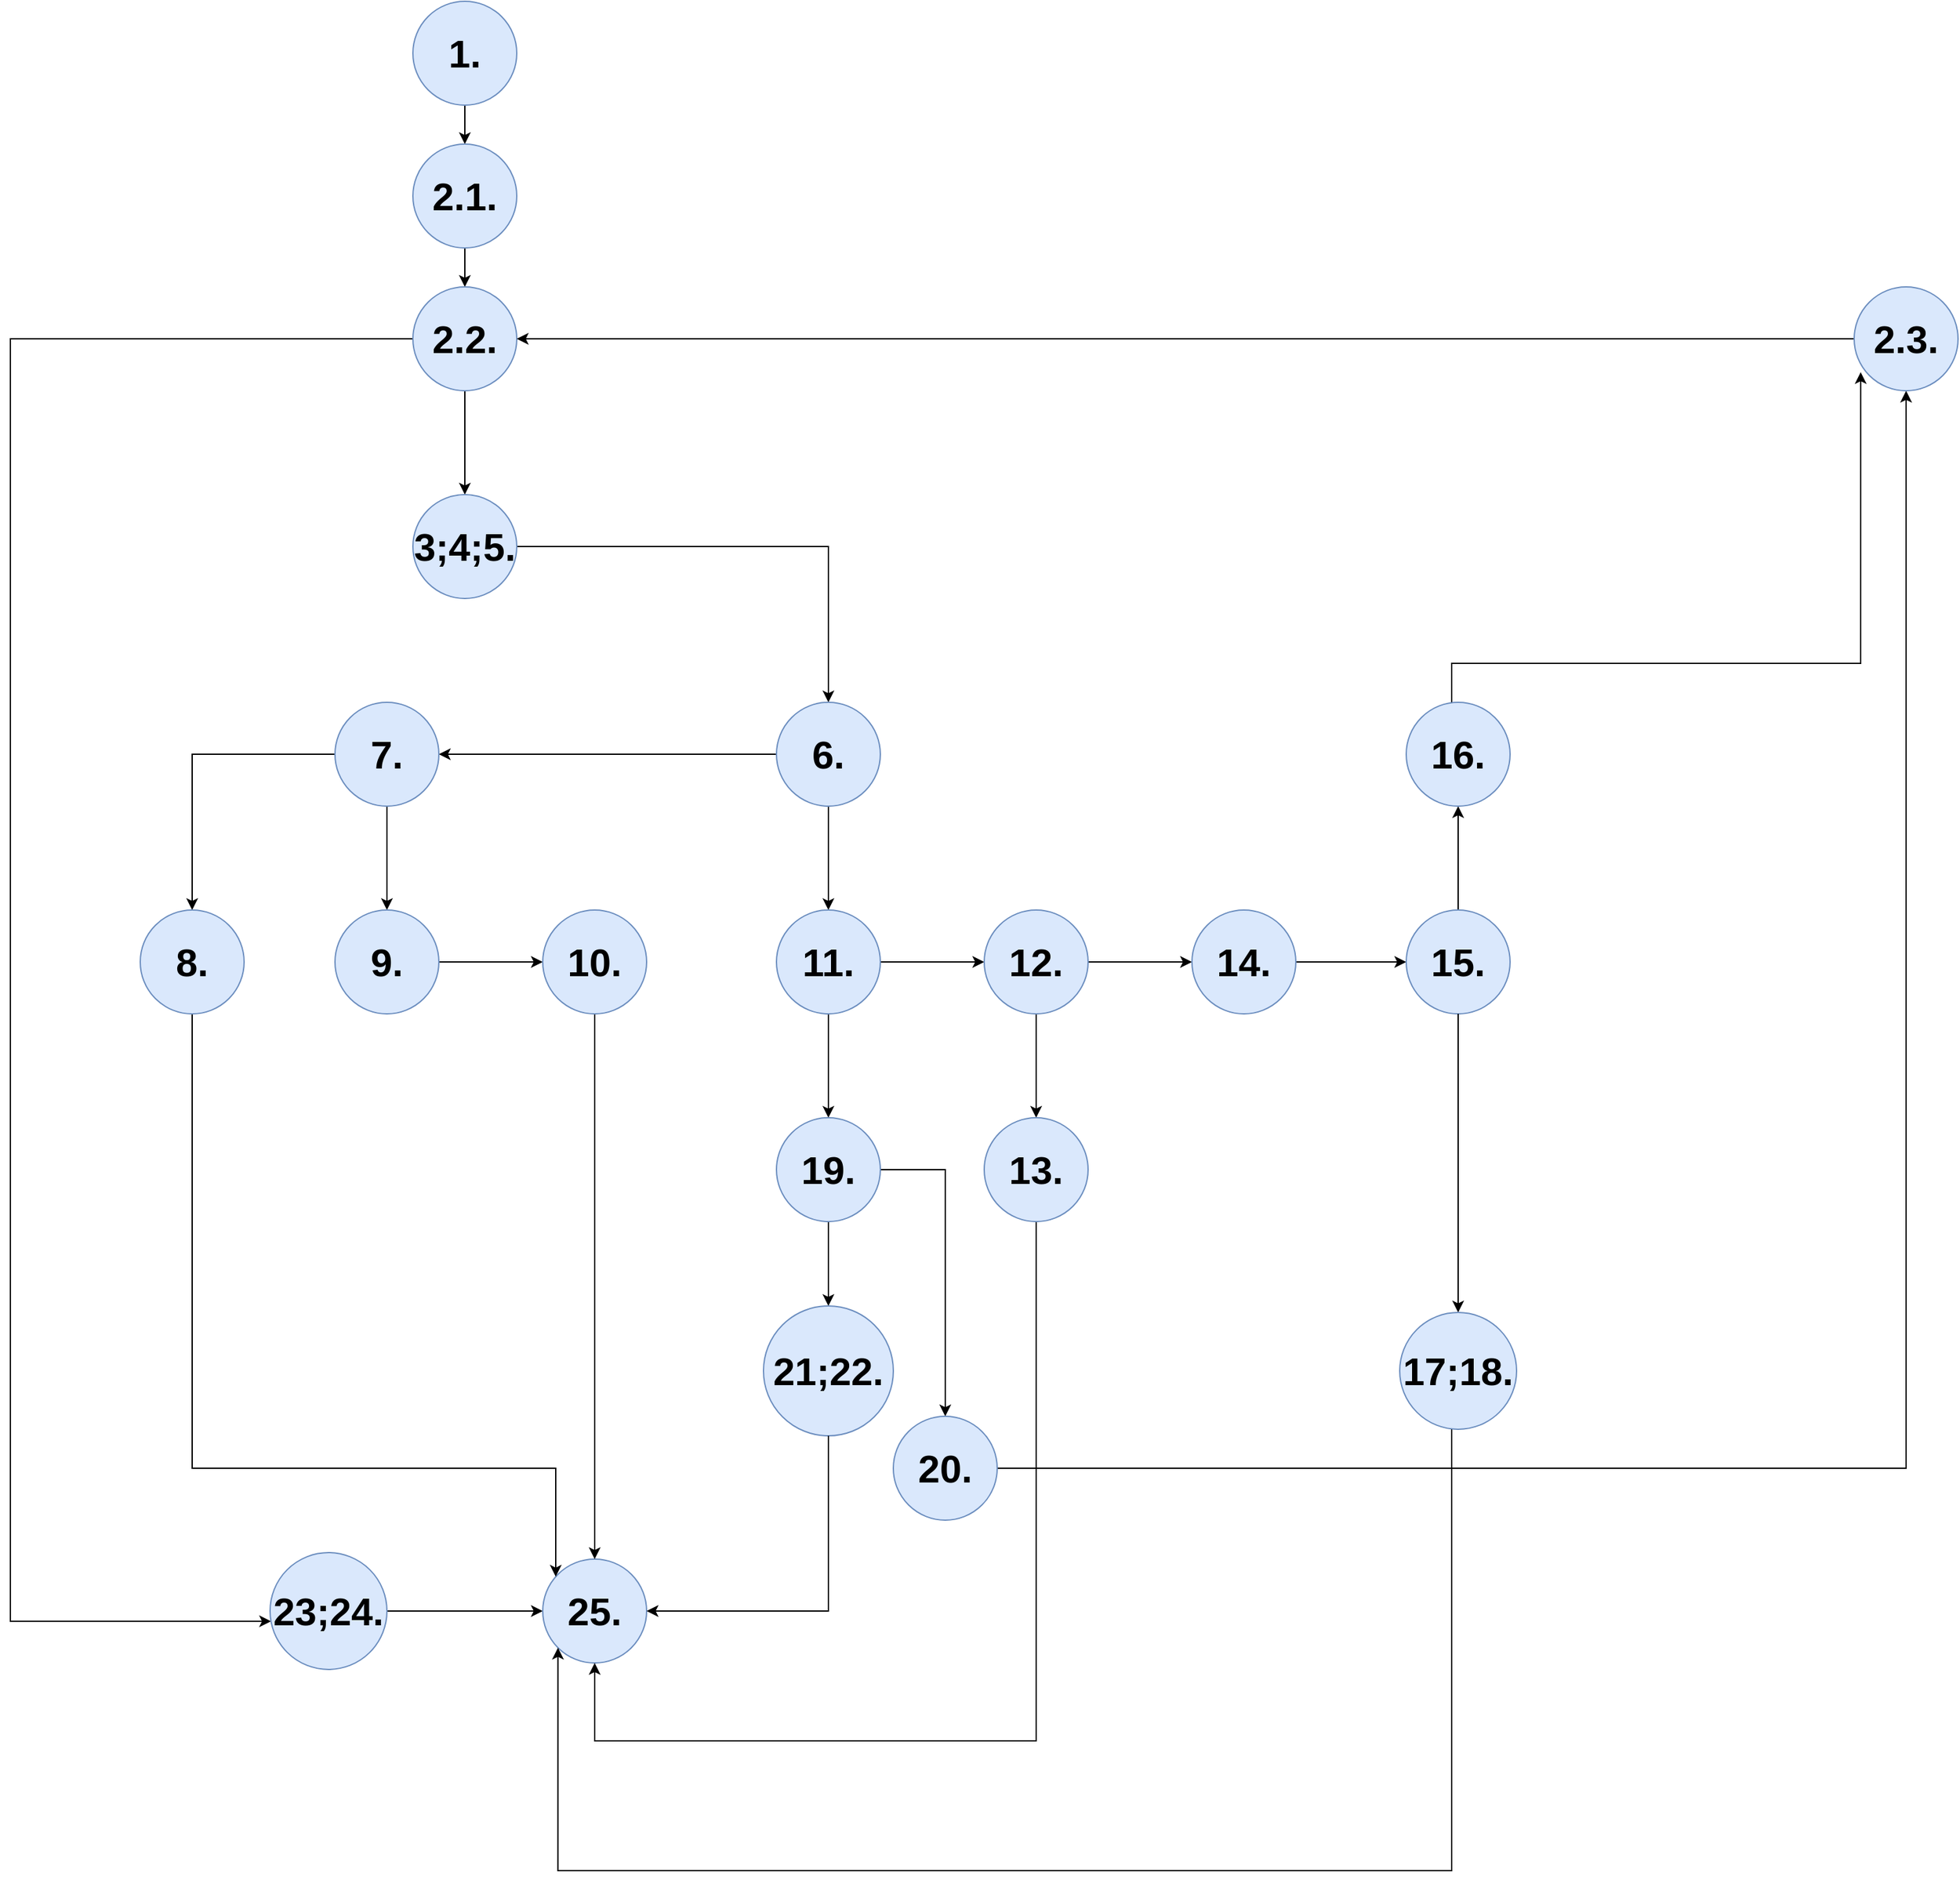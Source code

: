 <mxfile version="14.7.3" type="device"><diagram id="kakqE1TI-T72t1TW4x--" name="Page-1"><mxGraphModel dx="2062" dy="1078" grid="1" gridSize="10" guides="1" tooltips="1" connect="1" arrows="1" fold="1" page="1" pageScale="1" pageWidth="850" pageHeight="1100" math="0" shadow="0"><root><mxCell id="0"/><mxCell id="1" parent="0"/><mxCell id="fkMyEgeCw1R6mucjCoAl-2" style="edgeStyle=orthogonalEdgeStyle;rounded=0;orthogonalLoop=1;jettySize=auto;html=1;entryX=0.5;entryY=0;entryDx=0;entryDy=0;" parent="1" source="fkMyEgeCw1R6mucjCoAl-1" target="fkMyEgeCw1R6mucjCoAl-4" edge="1"><mxGeometry relative="1" as="geometry"><mxPoint x="430" y="190" as="targetPoint"/></mxGeometry></mxCell><mxCell id="fkMyEgeCw1R6mucjCoAl-1" value="&lt;p&gt;&lt;font size=&quot;1&quot;&gt;&lt;b style=&quot;font-size: 30px&quot;&gt;1.&lt;/b&gt;&lt;/font&gt;&lt;/p&gt;" style="ellipse;whiteSpace=wrap;html=1;aspect=fixed;fillColor=#dae8fc;strokeColor=#6c8ebf;" parent="1" vertex="1"><mxGeometry x="390" y="20" width="80" height="80" as="geometry"/></mxCell><mxCell id="fkMyEgeCw1R6mucjCoAl-5" style="edgeStyle=orthogonalEdgeStyle;rounded=0;orthogonalLoop=1;jettySize=auto;html=1;" parent="1" source="fkMyEgeCw1R6mucjCoAl-4" target="fkMyEgeCw1R6mucjCoAl-6" edge="1"><mxGeometry relative="1" as="geometry"><mxPoint x="430" y="260" as="targetPoint"/></mxGeometry></mxCell><mxCell id="fkMyEgeCw1R6mucjCoAl-4" value="&lt;p&gt;&lt;font size=&quot;1&quot;&gt;&lt;b style=&quot;font-size: 30px&quot;&gt;2.1.&lt;/b&gt;&lt;/font&gt;&lt;/p&gt;" style="ellipse;whiteSpace=wrap;html=1;aspect=fixed;fillColor=#dae8fc;strokeColor=#6c8ebf;" parent="1" vertex="1"><mxGeometry x="390" y="130" width="80" height="80" as="geometry"/></mxCell><mxCell id="fkMyEgeCw1R6mucjCoAl-7" style="edgeStyle=orthogonalEdgeStyle;rounded=0;orthogonalLoop=1;jettySize=auto;html=1;exitX=0;exitY=0.5;exitDx=0;exitDy=0;entryX=0.008;entryY=0.588;entryDx=0;entryDy=0;entryPerimeter=0;" parent="1" source="fkMyEgeCw1R6mucjCoAl-6" target="fkMyEgeCw1R6mucjCoAl-9" edge="1"><mxGeometry relative="1" as="geometry"><mxPoint x="110" y="1300" as="targetPoint"/><Array as="points"><mxPoint x="80" y="280"/><mxPoint x="80" y="1267"/></Array></mxGeometry></mxCell><mxCell id="fkMyEgeCw1R6mucjCoAl-14" value="" style="edgeStyle=orthogonalEdgeStyle;rounded=0;orthogonalLoop=1;jettySize=auto;html=1;" parent="1" source="fkMyEgeCw1R6mucjCoAl-6" target="fkMyEgeCw1R6mucjCoAl-13" edge="1"><mxGeometry relative="1" as="geometry"/></mxCell><mxCell id="fkMyEgeCw1R6mucjCoAl-6" value="&lt;p&gt;&lt;font size=&quot;1&quot;&gt;&lt;b style=&quot;font-size: 30px&quot;&gt;2.2.&lt;/b&gt;&lt;/font&gt;&lt;/p&gt;" style="ellipse;whiteSpace=wrap;html=1;aspect=fixed;fillColor=#dae8fc;strokeColor=#6c8ebf;" parent="1" vertex="1"><mxGeometry x="390" y="240" width="80" height="80" as="geometry"/></mxCell><mxCell id="fkMyEgeCw1R6mucjCoAl-12" value="" style="edgeStyle=orthogonalEdgeStyle;rounded=0;orthogonalLoop=1;jettySize=auto;html=1;" parent="1" source="fkMyEgeCw1R6mucjCoAl-9" target="fkMyEgeCw1R6mucjCoAl-11" edge="1"><mxGeometry relative="1" as="geometry"/></mxCell><mxCell id="fkMyEgeCw1R6mucjCoAl-9" value="&lt;p&gt;&lt;font size=&quot;1&quot;&gt;&lt;b style=&quot;font-size: 30px&quot;&gt;23;24.&lt;/b&gt;&lt;/font&gt;&lt;/p&gt;" style="ellipse;whiteSpace=wrap;html=1;aspect=fixed;fillColor=#dae8fc;strokeColor=#6c8ebf;" parent="1" vertex="1"><mxGeometry x="280" y="1215" width="90" height="90" as="geometry"/></mxCell><mxCell id="fkMyEgeCw1R6mucjCoAl-11" value="&lt;p&gt;&lt;font size=&quot;1&quot;&gt;&lt;b style=&quot;font-size: 30px&quot;&gt;25.&lt;/b&gt;&lt;/font&gt;&lt;/p&gt;" style="ellipse;whiteSpace=wrap;html=1;aspect=fixed;fillColor=#dae8fc;strokeColor=#6c8ebf;" parent="1" vertex="1"><mxGeometry x="490" y="1220" width="80" height="80" as="geometry"/></mxCell><mxCell id="fkMyEgeCw1R6mucjCoAl-16" value="" style="edgeStyle=orthogonalEdgeStyle;rounded=0;orthogonalLoop=1;jettySize=auto;html=1;" parent="1" source="fkMyEgeCw1R6mucjCoAl-13" target="fkMyEgeCw1R6mucjCoAl-15" edge="1"><mxGeometry relative="1" as="geometry"/></mxCell><mxCell id="fkMyEgeCw1R6mucjCoAl-13" value="&lt;p&gt;&lt;font size=&quot;1&quot;&gt;&lt;b style=&quot;font-size: 30px&quot;&gt;3;4;5.&lt;/b&gt;&lt;/font&gt;&lt;/p&gt;" style="ellipse;whiteSpace=wrap;html=1;aspect=fixed;fillColor=#dae8fc;strokeColor=#6c8ebf;" parent="1" vertex="1"><mxGeometry x="390" y="400" width="80" height="80" as="geometry"/></mxCell><mxCell id="fkMyEgeCw1R6mucjCoAl-18" value="" style="edgeStyle=orthogonalEdgeStyle;rounded=0;orthogonalLoop=1;jettySize=auto;html=1;" parent="1" source="fkMyEgeCw1R6mucjCoAl-15" target="fkMyEgeCw1R6mucjCoAl-17" edge="1"><mxGeometry relative="1" as="geometry"/></mxCell><mxCell id="fkMyEgeCw1R6mucjCoAl-29" value="" style="edgeStyle=orthogonalEdgeStyle;rounded=0;orthogonalLoop=1;jettySize=auto;html=1;" parent="1" source="fkMyEgeCw1R6mucjCoAl-15" target="fkMyEgeCw1R6mucjCoAl-28" edge="1"><mxGeometry relative="1" as="geometry"/></mxCell><mxCell id="fkMyEgeCw1R6mucjCoAl-15" value="&lt;p&gt;&lt;font size=&quot;1&quot;&gt;&lt;b style=&quot;font-size: 30px&quot;&gt;6.&lt;/b&gt;&lt;/font&gt;&lt;/p&gt;" style="ellipse;whiteSpace=wrap;html=1;aspect=fixed;fillColor=#dae8fc;strokeColor=#6c8ebf;" parent="1" vertex="1"><mxGeometry x="670" y="560" width="80" height="80" as="geometry"/></mxCell><mxCell id="fkMyEgeCw1R6mucjCoAl-20" value="" style="edgeStyle=orthogonalEdgeStyle;rounded=0;orthogonalLoop=1;jettySize=auto;html=1;" parent="1" source="fkMyEgeCw1R6mucjCoAl-17" target="fkMyEgeCw1R6mucjCoAl-19" edge="1"><mxGeometry relative="1" as="geometry"/></mxCell><mxCell id="fkMyEgeCw1R6mucjCoAl-23" value="" style="edgeStyle=orthogonalEdgeStyle;rounded=0;orthogonalLoop=1;jettySize=auto;html=1;" parent="1" source="fkMyEgeCw1R6mucjCoAl-17" target="fkMyEgeCw1R6mucjCoAl-22" edge="1"><mxGeometry relative="1" as="geometry"/></mxCell><mxCell id="fkMyEgeCw1R6mucjCoAl-17" value="&lt;p&gt;&lt;font size=&quot;1&quot;&gt;&lt;b style=&quot;font-size: 30px&quot;&gt;7.&lt;/b&gt;&lt;/font&gt;&lt;/p&gt;" style="ellipse;whiteSpace=wrap;html=1;aspect=fixed;fillColor=#dae8fc;strokeColor=#6c8ebf;" parent="1" vertex="1"><mxGeometry x="330" y="560" width="80" height="80" as="geometry"/></mxCell><mxCell id="fkMyEgeCw1R6mucjCoAl-27" style="edgeStyle=orthogonalEdgeStyle;rounded=0;orthogonalLoop=1;jettySize=auto;html=1;" parent="1" source="fkMyEgeCw1R6mucjCoAl-19" target="fkMyEgeCw1R6mucjCoAl-11" edge="1"><mxGeometry relative="1" as="geometry"><Array as="points"><mxPoint x="220" y="1150"/><mxPoint x="500" y="1150"/></Array></mxGeometry></mxCell><mxCell id="fkMyEgeCw1R6mucjCoAl-19" value="&lt;p&gt;&lt;font size=&quot;1&quot;&gt;&lt;b style=&quot;font-size: 30px&quot;&gt;8.&lt;/b&gt;&lt;/font&gt;&lt;/p&gt;" style="ellipse;whiteSpace=wrap;html=1;aspect=fixed;fillColor=#dae8fc;strokeColor=#6c8ebf;" parent="1" vertex="1"><mxGeometry x="180" y="720" width="80" height="80" as="geometry"/></mxCell><mxCell id="fkMyEgeCw1R6mucjCoAl-25" value="" style="edgeStyle=orthogonalEdgeStyle;rounded=0;orthogonalLoop=1;jettySize=auto;html=1;" parent="1" source="fkMyEgeCw1R6mucjCoAl-22" target="fkMyEgeCw1R6mucjCoAl-24" edge="1"><mxGeometry relative="1" as="geometry"/></mxCell><mxCell id="fkMyEgeCw1R6mucjCoAl-22" value="&lt;p&gt;&lt;font size=&quot;1&quot;&gt;&lt;b style=&quot;font-size: 30px&quot;&gt;9.&lt;/b&gt;&lt;/font&gt;&lt;/p&gt;" style="ellipse;whiteSpace=wrap;html=1;aspect=fixed;fillColor=#dae8fc;strokeColor=#6c8ebf;" parent="1" vertex="1"><mxGeometry x="330" y="720" width="80" height="80" as="geometry"/></mxCell><mxCell id="fkMyEgeCw1R6mucjCoAl-26" style="edgeStyle=orthogonalEdgeStyle;rounded=0;orthogonalLoop=1;jettySize=auto;html=1;" parent="1" source="fkMyEgeCw1R6mucjCoAl-24" target="fkMyEgeCw1R6mucjCoAl-11" edge="1"><mxGeometry relative="1" as="geometry"/></mxCell><mxCell id="fkMyEgeCw1R6mucjCoAl-24" value="&lt;p&gt;&lt;font size=&quot;1&quot;&gt;&lt;b style=&quot;font-size: 30px&quot;&gt;10.&lt;/b&gt;&lt;/font&gt;&lt;/p&gt;" style="ellipse;whiteSpace=wrap;html=1;aspect=fixed;fillColor=#dae8fc;strokeColor=#6c8ebf;" parent="1" vertex="1"><mxGeometry x="490" y="720" width="80" height="80" as="geometry"/></mxCell><mxCell id="fkMyEgeCw1R6mucjCoAl-31" value="" style="edgeStyle=orthogonalEdgeStyle;rounded=0;orthogonalLoop=1;jettySize=auto;html=1;" parent="1" source="fkMyEgeCw1R6mucjCoAl-28" target="fkMyEgeCw1R6mucjCoAl-30" edge="1"><mxGeometry relative="1" as="geometry"/></mxCell><mxCell id="fkMyEgeCw1R6mucjCoAl-38" value="" style="edgeStyle=orthogonalEdgeStyle;rounded=0;orthogonalLoop=1;jettySize=auto;html=1;" parent="1" source="fkMyEgeCw1R6mucjCoAl-28" target="fkMyEgeCw1R6mucjCoAl-37" edge="1"><mxGeometry relative="1" as="geometry"/></mxCell><mxCell id="fkMyEgeCw1R6mucjCoAl-28" value="&lt;p&gt;&lt;font size=&quot;1&quot;&gt;&lt;b style=&quot;font-size: 30px&quot;&gt;11.&lt;/b&gt;&lt;/font&gt;&lt;/p&gt;" style="ellipse;whiteSpace=wrap;html=1;aspect=fixed;fillColor=#dae8fc;strokeColor=#6c8ebf;" parent="1" vertex="1"><mxGeometry x="670" y="720" width="80" height="80" as="geometry"/></mxCell><mxCell id="fkMyEgeCw1R6mucjCoAl-33" value="" style="edgeStyle=orthogonalEdgeStyle;rounded=0;orthogonalLoop=1;jettySize=auto;html=1;" parent="1" source="fkMyEgeCw1R6mucjCoAl-30" target="fkMyEgeCw1R6mucjCoAl-32" edge="1"><mxGeometry relative="1" as="geometry"/></mxCell><mxCell id="fkMyEgeCw1R6mucjCoAl-54" style="edgeStyle=orthogonalEdgeStyle;rounded=0;orthogonalLoop=1;jettySize=auto;html=1;entryX=0.5;entryY=0;entryDx=0;entryDy=0;" parent="1" source="fkMyEgeCw1R6mucjCoAl-30" target="fkMyEgeCw1R6mucjCoAl-55" edge="1"><mxGeometry relative="1" as="geometry"><mxPoint x="800" y="1150" as="targetPoint"/></mxGeometry></mxCell><mxCell id="fkMyEgeCw1R6mucjCoAl-30" value="&lt;p&gt;&lt;font size=&quot;1&quot;&gt;&lt;b style=&quot;font-size: 30px&quot;&gt;19.&lt;/b&gt;&lt;/font&gt;&lt;/p&gt;" style="ellipse;whiteSpace=wrap;html=1;aspect=fixed;fillColor=#dae8fc;strokeColor=#6c8ebf;" parent="1" vertex="1"><mxGeometry x="670" y="880" width="80" height="80" as="geometry"/></mxCell><mxCell id="fkMyEgeCw1R6mucjCoAl-32" value="&lt;p&gt;&lt;font size=&quot;1&quot;&gt;&lt;b style=&quot;font-size: 30px&quot;&gt;21;22.&lt;/b&gt;&lt;/font&gt;&lt;/p&gt;" style="ellipse;whiteSpace=wrap;html=1;aspect=fixed;fillColor=#dae8fc;strokeColor=#6c8ebf;" parent="1" vertex="1"><mxGeometry x="660" y="1025" width="100" height="100" as="geometry"/></mxCell><mxCell id="fkMyEgeCw1R6mucjCoAl-36" style="edgeStyle=orthogonalEdgeStyle;rounded=0;orthogonalLoop=1;jettySize=auto;html=1;entryX=1;entryY=0.5;entryDx=0;entryDy=0;exitX=0.5;exitY=1;exitDx=0;exitDy=0;" parent="1" source="fkMyEgeCw1R6mucjCoAl-32" target="fkMyEgeCw1R6mucjCoAl-11" edge="1"><mxGeometry relative="1" as="geometry"><mxPoint x="670" y="1260" as="sourcePoint"/></mxGeometry></mxCell><mxCell id="fkMyEgeCw1R6mucjCoAl-40" value="" style="edgeStyle=orthogonalEdgeStyle;rounded=0;orthogonalLoop=1;jettySize=auto;html=1;" parent="1" source="fkMyEgeCw1R6mucjCoAl-37" target="fkMyEgeCw1R6mucjCoAl-39" edge="1"><mxGeometry relative="1" as="geometry"/></mxCell><mxCell id="fkMyEgeCw1R6mucjCoAl-44" value="" style="edgeStyle=orthogonalEdgeStyle;rounded=0;orthogonalLoop=1;jettySize=auto;html=1;" parent="1" source="fkMyEgeCw1R6mucjCoAl-37" target="fkMyEgeCw1R6mucjCoAl-43" edge="1"><mxGeometry relative="1" as="geometry"/></mxCell><mxCell id="fkMyEgeCw1R6mucjCoAl-37" value="&lt;p&gt;&lt;font size=&quot;1&quot;&gt;&lt;b style=&quot;font-size: 30px&quot;&gt;12.&lt;/b&gt;&lt;/font&gt;&lt;/p&gt;" style="ellipse;whiteSpace=wrap;html=1;aspect=fixed;fillColor=#dae8fc;strokeColor=#6c8ebf;" parent="1" vertex="1"><mxGeometry x="830" y="720" width="80" height="80" as="geometry"/></mxCell><mxCell id="fkMyEgeCw1R6mucjCoAl-42" value="" style="edgeStyle=orthogonalEdgeStyle;rounded=0;orthogonalLoop=1;jettySize=auto;html=1;" parent="1" source="fkMyEgeCw1R6mucjCoAl-39" target="fkMyEgeCw1R6mucjCoAl-41" edge="1"><mxGeometry relative="1" as="geometry"/></mxCell><mxCell id="fkMyEgeCw1R6mucjCoAl-39" value="&lt;p&gt;&lt;font size=&quot;1&quot;&gt;&lt;b style=&quot;font-size: 30px&quot;&gt;14.&lt;/b&gt;&lt;/font&gt;&lt;/p&gt;" style="ellipse;whiteSpace=wrap;html=1;aspect=fixed;fillColor=#dae8fc;strokeColor=#6c8ebf;" parent="1" vertex="1"><mxGeometry x="990" y="720" width="80" height="80" as="geometry"/></mxCell><mxCell id="fkMyEgeCw1R6mucjCoAl-61" value="" style="edgeStyle=orthogonalEdgeStyle;rounded=0;orthogonalLoop=1;jettySize=auto;html=1;" parent="1" source="fkMyEgeCw1R6mucjCoAl-41" target="fkMyEgeCw1R6mucjCoAl-60" edge="1"><mxGeometry relative="1" as="geometry"/></mxCell><mxCell id="fkMyEgeCw1R6mucjCoAl-41" value="&lt;p&gt;&lt;font size=&quot;1&quot;&gt;&lt;b style=&quot;font-size: 30px&quot;&gt;15.&lt;/b&gt;&lt;/font&gt;&lt;/p&gt;" style="ellipse;whiteSpace=wrap;html=1;aspect=fixed;fillColor=#dae8fc;strokeColor=#6c8ebf;" parent="1" vertex="1"><mxGeometry x="1155" y="720" width="80" height="80" as="geometry"/></mxCell><mxCell id="fkMyEgeCw1R6mucjCoAl-45" style="edgeStyle=orthogonalEdgeStyle;rounded=0;orthogonalLoop=1;jettySize=auto;html=1;entryX=0.5;entryY=1;entryDx=0;entryDy=0;" parent="1" source="fkMyEgeCw1R6mucjCoAl-43" target="fkMyEgeCw1R6mucjCoAl-11" edge="1"><mxGeometry relative="1" as="geometry"><Array as="points"><mxPoint x="870" y="1360"/><mxPoint x="530" y="1360"/></Array></mxGeometry></mxCell><mxCell id="fkMyEgeCw1R6mucjCoAl-43" value="&lt;p&gt;&lt;font size=&quot;1&quot;&gt;&lt;b style=&quot;font-size: 30px&quot;&gt;13.&lt;/b&gt;&lt;/font&gt;&lt;/p&gt;" style="ellipse;whiteSpace=wrap;html=1;aspect=fixed;fillColor=#dae8fc;strokeColor=#6c8ebf;" parent="1" vertex="1"><mxGeometry x="830" y="880" width="80" height="80" as="geometry"/></mxCell><mxCell id="fkMyEgeCw1R6mucjCoAl-49" value="" style="edgeStyle=orthogonalEdgeStyle;rounded=0;orthogonalLoop=1;jettySize=auto;html=1;" parent="1" source="fkMyEgeCw1R6mucjCoAl-41" target="fkMyEgeCw1R6mucjCoAl-48" edge="1"><mxGeometry relative="1" as="geometry"><mxPoint x="1190" y="960" as="sourcePoint"/></mxGeometry></mxCell><mxCell id="fkMyEgeCw1R6mucjCoAl-50" style="edgeStyle=orthogonalEdgeStyle;rounded=0;orthogonalLoop=1;jettySize=auto;html=1;entryX=0;entryY=1;entryDx=0;entryDy=0;" parent="1" source="fkMyEgeCw1R6mucjCoAl-48" target="fkMyEgeCw1R6mucjCoAl-11" edge="1"><mxGeometry relative="1" as="geometry"><Array as="points"><mxPoint x="1190" y="1460"/><mxPoint x="502" y="1460"/></Array></mxGeometry></mxCell><mxCell id="fkMyEgeCw1R6mucjCoAl-48" value="&lt;p&gt;&lt;font size=&quot;1&quot;&gt;&lt;b style=&quot;font-size: 30px&quot;&gt;17;18.&lt;/b&gt;&lt;/font&gt;&lt;/p&gt;" style="ellipse;whiteSpace=wrap;html=1;aspect=fixed;fillColor=#dae8fc;strokeColor=#6c8ebf;" parent="1" vertex="1"><mxGeometry x="1150" y="1030" width="90" height="90" as="geometry"/></mxCell><mxCell id="fkMyEgeCw1R6mucjCoAl-57" style="edgeStyle=orthogonalEdgeStyle;rounded=0;orthogonalLoop=1;jettySize=auto;html=1;entryX=0.5;entryY=1;entryDx=0;entryDy=0;" parent="1" source="fkMyEgeCw1R6mucjCoAl-55" target="fkMyEgeCw1R6mucjCoAl-56" edge="1"><mxGeometry relative="1" as="geometry"/></mxCell><mxCell id="fkMyEgeCw1R6mucjCoAl-55" value="&lt;p&gt;&lt;font size=&quot;1&quot;&gt;&lt;b style=&quot;font-size: 30px&quot;&gt;20.&lt;/b&gt;&lt;/font&gt;&lt;/p&gt;" style="ellipse;whiteSpace=wrap;html=1;aspect=fixed;fillColor=#dae8fc;strokeColor=#6c8ebf;" parent="1" vertex="1"><mxGeometry x="760" y="1110" width="80" height="80" as="geometry"/></mxCell><mxCell id="fkMyEgeCw1R6mucjCoAl-58" style="edgeStyle=orthogonalEdgeStyle;rounded=0;orthogonalLoop=1;jettySize=auto;html=1;entryX=1;entryY=0.5;entryDx=0;entryDy=0;" parent="1" source="fkMyEgeCw1R6mucjCoAl-56" target="fkMyEgeCw1R6mucjCoAl-6" edge="1"><mxGeometry relative="1" as="geometry"/></mxCell><mxCell id="fkMyEgeCw1R6mucjCoAl-56" value="&lt;p&gt;&lt;font size=&quot;1&quot;&gt;&lt;b style=&quot;font-size: 30px&quot;&gt;2.3.&lt;/b&gt;&lt;/font&gt;&lt;/p&gt;" style="ellipse;whiteSpace=wrap;html=1;aspect=fixed;fillColor=#dae8fc;strokeColor=#6c8ebf;" parent="1" vertex="1"><mxGeometry x="1500" y="240" width="80" height="80" as="geometry"/></mxCell><mxCell id="fkMyEgeCw1R6mucjCoAl-62" style="edgeStyle=orthogonalEdgeStyle;rounded=0;orthogonalLoop=1;jettySize=auto;html=1;entryX=0.063;entryY=0.821;entryDx=0;entryDy=0;entryPerimeter=0;" parent="1" source="fkMyEgeCw1R6mucjCoAl-60" target="fkMyEgeCw1R6mucjCoAl-56" edge="1"><mxGeometry relative="1" as="geometry"><Array as="points"><mxPoint x="1190" y="530"/><mxPoint x="1505" y="530"/></Array></mxGeometry></mxCell><mxCell id="fkMyEgeCw1R6mucjCoAl-60" value="&lt;p&gt;&lt;font size=&quot;1&quot;&gt;&lt;b style=&quot;font-size: 30px&quot;&gt;16.&lt;/b&gt;&lt;/font&gt;&lt;/p&gt;" style="ellipse;whiteSpace=wrap;html=1;aspect=fixed;fillColor=#dae8fc;strokeColor=#6c8ebf;" parent="1" vertex="1"><mxGeometry x="1155" y="560" width="80" height="80" as="geometry"/></mxCell></root></mxGraphModel></diagram></mxfile>